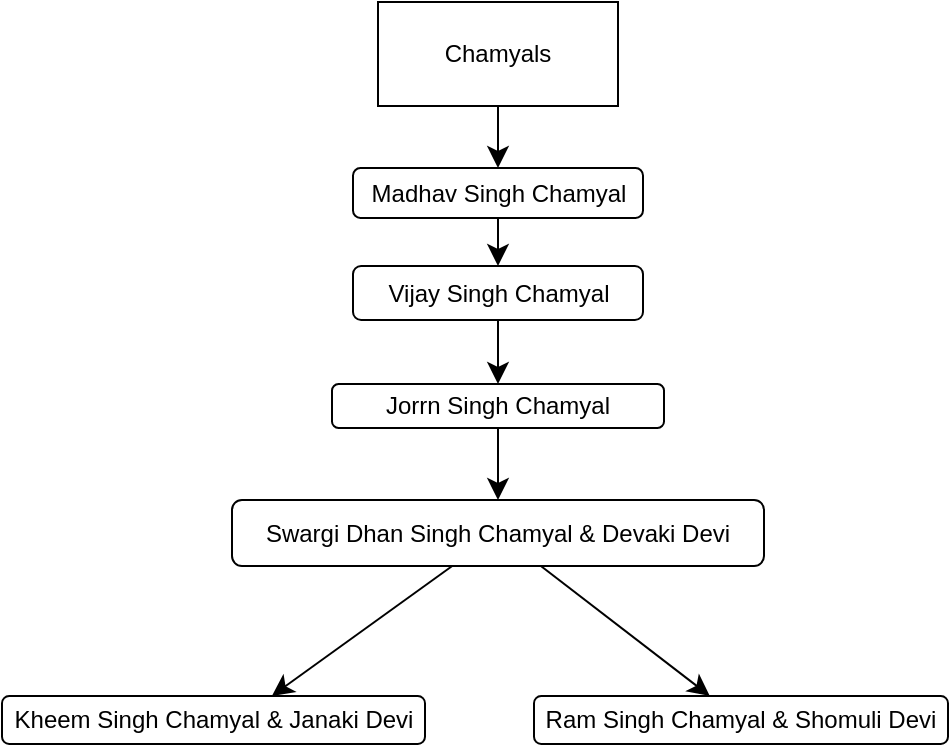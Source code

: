 <mxfile version="24.7.17">
  <diagram name="Page-1" id="CfBxTzi2J9O3RzM_ZHFc">
    <mxGraphModel dx="866" dy="824" grid="0" gridSize="10" guides="1" tooltips="1" connect="1" arrows="1" fold="1" page="0" pageScale="1" pageWidth="850" pageHeight="1100" math="0" shadow="0">
      <root>
        <mxCell id="0" />
        <mxCell id="1" parent="0" />
        <mxCell id="RYdbgMhQ3IMl6QBj3OY3-3" value="" style="edgeStyle=none;curved=1;rounded=0;orthogonalLoop=1;jettySize=auto;html=1;fontSize=12;startSize=8;endSize=8;exitX=0.5;exitY=1;exitDx=0;exitDy=0;" edge="1" parent="1" source="RYdbgMhQ3IMl6QBj3OY3-1" target="RYdbgMhQ3IMl6QBj3OY3-2">
          <mxGeometry relative="1" as="geometry">
            <mxPoint x="207" y="289" as="sourcePoint" />
          </mxGeometry>
        </mxCell>
        <mxCell id="RYdbgMhQ3IMl6QBj3OY3-1" value="Chamyals" style="whiteSpace=wrap;html=1;" vertex="1" parent="1">
          <mxGeometry x="139" y="216" width="120" height="52" as="geometry" />
        </mxCell>
        <mxCell id="RYdbgMhQ3IMl6QBj3OY3-19" style="edgeStyle=none;curved=1;rounded=0;orthogonalLoop=1;jettySize=auto;html=1;entryX=0.5;entryY=0;entryDx=0;entryDy=0;fontSize=12;startSize=8;endSize=8;" edge="1" parent="1" source="RYdbgMhQ3IMl6QBj3OY3-2" target="RYdbgMhQ3IMl6QBj3OY3-5">
          <mxGeometry relative="1" as="geometry" />
        </mxCell>
        <mxCell id="RYdbgMhQ3IMl6QBj3OY3-2" value="Madhav Singh Chamyal" style="rounded=1;whiteSpace=wrap;html=1;" vertex="1" parent="1">
          <mxGeometry x="126.5" y="299" width="145" height="25" as="geometry" />
        </mxCell>
        <mxCell id="RYdbgMhQ3IMl6QBj3OY3-4" value="Kheem Singh Chamyal &amp;amp; Janaki Devi" style="rounded=1;whiteSpace=wrap;html=1;" vertex="1" parent="1">
          <mxGeometry x="-49" y="563" width="211.5" height="24" as="geometry" />
        </mxCell>
        <mxCell id="RYdbgMhQ3IMl6QBj3OY3-24" value="" style="edgeStyle=none;curved=1;rounded=0;orthogonalLoop=1;jettySize=auto;html=1;fontSize=12;startSize=8;endSize=8;entryX=0.5;entryY=0;entryDx=0;entryDy=0;" edge="1" parent="1" source="RYdbgMhQ3IMl6QBj3OY3-5" target="RYdbgMhQ3IMl6QBj3OY3-6">
          <mxGeometry relative="1" as="geometry" />
        </mxCell>
        <mxCell id="RYdbgMhQ3IMl6QBj3OY3-5" value="Vijay Singh Chamyal" style="rounded=1;whiteSpace=wrap;html=1;" vertex="1" parent="1">
          <mxGeometry x="126.5" y="348" width="145" height="27" as="geometry" />
        </mxCell>
        <mxCell id="RYdbgMhQ3IMl6QBj3OY3-25" value="" style="edgeStyle=none;curved=1;rounded=0;orthogonalLoop=1;jettySize=auto;html=1;fontSize=12;startSize=8;endSize=8;exitX=0.5;exitY=1;exitDx=0;exitDy=0;" edge="1" parent="1" source="RYdbgMhQ3IMl6QBj3OY3-6" target="RYdbgMhQ3IMl6QBj3OY3-7">
          <mxGeometry relative="1" as="geometry">
            <mxPoint x="199" y="442" as="sourcePoint" />
            <mxPoint x="199" y="497" as="targetPoint" />
          </mxGeometry>
        </mxCell>
        <mxCell id="RYdbgMhQ3IMl6QBj3OY3-6" value="Jorrn Singh Chamyal" style="rounded=1;whiteSpace=wrap;html=1;" vertex="1" parent="1">
          <mxGeometry x="116" y="407" width="166" height="22" as="geometry" />
        </mxCell>
        <mxCell id="RYdbgMhQ3IMl6QBj3OY3-12" value="Ram Singh Chamyal &amp;amp; Shomuli Devi" style="rounded=1;whiteSpace=wrap;html=1;" vertex="1" parent="1">
          <mxGeometry x="217" y="563" width="207" height="24" as="geometry" />
        </mxCell>
        <mxCell id="RYdbgMhQ3IMl6QBj3OY3-26" style="edgeStyle=none;curved=1;rounded=0;orthogonalLoop=1;jettySize=auto;html=1;fontSize=12;startSize=8;endSize=8;entryX=0.638;entryY=0;entryDx=0;entryDy=0;entryPerimeter=0;" edge="1" parent="1" source="RYdbgMhQ3IMl6QBj3OY3-7" target="RYdbgMhQ3IMl6QBj3OY3-4">
          <mxGeometry relative="1" as="geometry">
            <mxPoint x="69" y="553" as="targetPoint" />
          </mxGeometry>
        </mxCell>
        <mxCell id="RYdbgMhQ3IMl6QBj3OY3-29" value="" style="edgeStyle=none;curved=1;rounded=0;orthogonalLoop=1;jettySize=auto;html=1;fontSize=12;startSize=8;endSize=8;" edge="1" parent="1" source="RYdbgMhQ3IMl6QBj3OY3-7" target="RYdbgMhQ3IMl6QBj3OY3-12">
          <mxGeometry relative="1" as="geometry" />
        </mxCell>
        <mxCell id="RYdbgMhQ3IMl6QBj3OY3-7" value="Swargi Dhan Singh Chamyal &amp;amp; Devaki Devi" style="rounded=1;whiteSpace=wrap;html=1;" vertex="1" parent="1">
          <mxGeometry x="66" y="465" width="266" height="33" as="geometry" />
        </mxCell>
      </root>
    </mxGraphModel>
  </diagram>
</mxfile>
